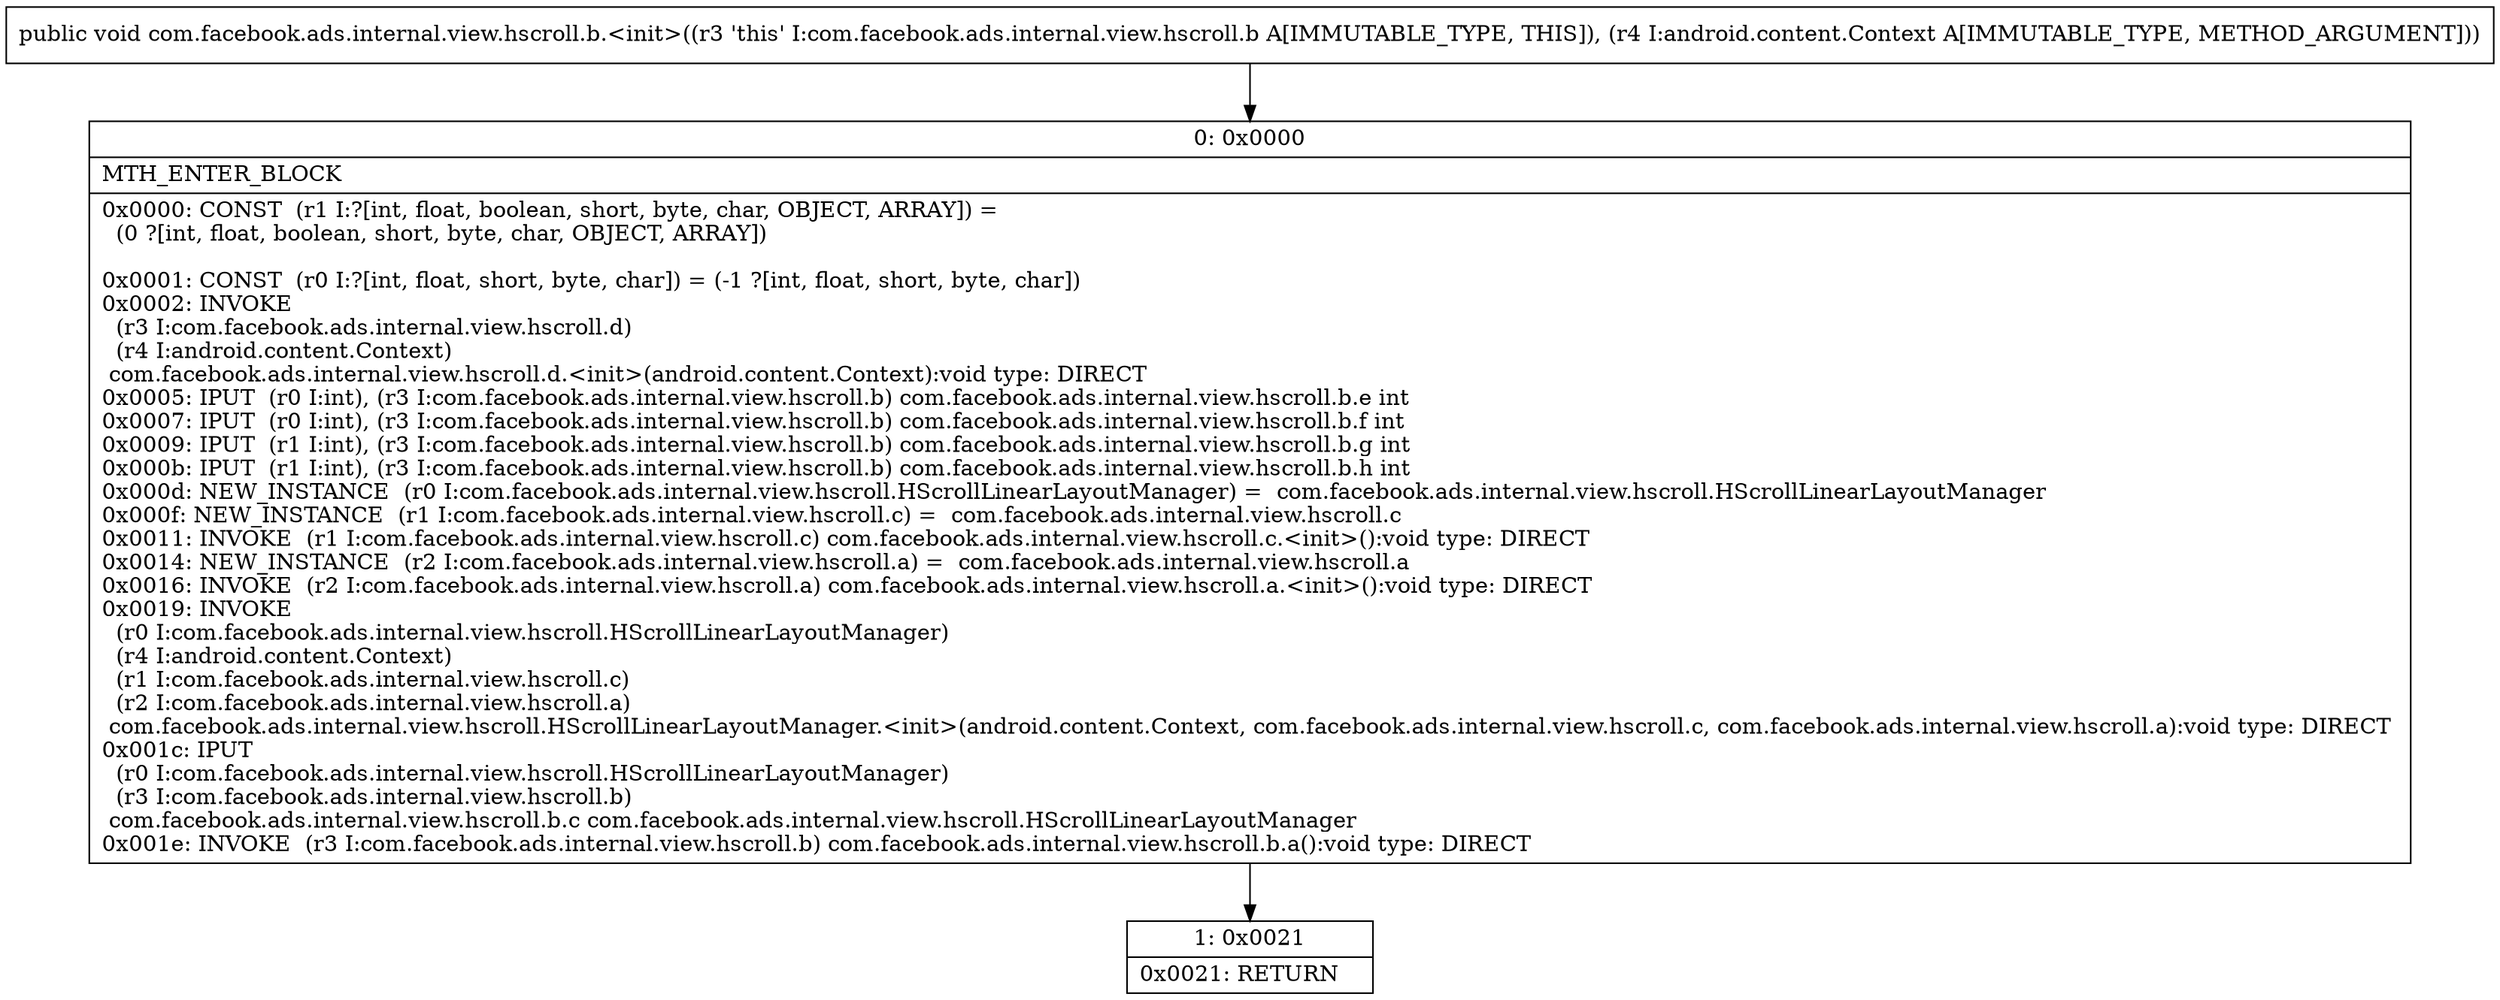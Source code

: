 digraph "CFG forcom.facebook.ads.internal.view.hscroll.b.\<init\>(Landroid\/content\/Context;)V" {
Node_0 [shape=record,label="{0\:\ 0x0000|MTH_ENTER_BLOCK\l|0x0000: CONST  (r1 I:?[int, float, boolean, short, byte, char, OBJECT, ARRAY]) = \l  (0 ?[int, float, boolean, short, byte, char, OBJECT, ARRAY])\l \l0x0001: CONST  (r0 I:?[int, float, short, byte, char]) = (\-1 ?[int, float, short, byte, char]) \l0x0002: INVOKE  \l  (r3 I:com.facebook.ads.internal.view.hscroll.d)\l  (r4 I:android.content.Context)\l com.facebook.ads.internal.view.hscroll.d.\<init\>(android.content.Context):void type: DIRECT \l0x0005: IPUT  (r0 I:int), (r3 I:com.facebook.ads.internal.view.hscroll.b) com.facebook.ads.internal.view.hscroll.b.e int \l0x0007: IPUT  (r0 I:int), (r3 I:com.facebook.ads.internal.view.hscroll.b) com.facebook.ads.internal.view.hscroll.b.f int \l0x0009: IPUT  (r1 I:int), (r3 I:com.facebook.ads.internal.view.hscroll.b) com.facebook.ads.internal.view.hscroll.b.g int \l0x000b: IPUT  (r1 I:int), (r3 I:com.facebook.ads.internal.view.hscroll.b) com.facebook.ads.internal.view.hscroll.b.h int \l0x000d: NEW_INSTANCE  (r0 I:com.facebook.ads.internal.view.hscroll.HScrollLinearLayoutManager) =  com.facebook.ads.internal.view.hscroll.HScrollLinearLayoutManager \l0x000f: NEW_INSTANCE  (r1 I:com.facebook.ads.internal.view.hscroll.c) =  com.facebook.ads.internal.view.hscroll.c \l0x0011: INVOKE  (r1 I:com.facebook.ads.internal.view.hscroll.c) com.facebook.ads.internal.view.hscroll.c.\<init\>():void type: DIRECT \l0x0014: NEW_INSTANCE  (r2 I:com.facebook.ads.internal.view.hscroll.a) =  com.facebook.ads.internal.view.hscroll.a \l0x0016: INVOKE  (r2 I:com.facebook.ads.internal.view.hscroll.a) com.facebook.ads.internal.view.hscroll.a.\<init\>():void type: DIRECT \l0x0019: INVOKE  \l  (r0 I:com.facebook.ads.internal.view.hscroll.HScrollLinearLayoutManager)\l  (r4 I:android.content.Context)\l  (r1 I:com.facebook.ads.internal.view.hscroll.c)\l  (r2 I:com.facebook.ads.internal.view.hscroll.a)\l com.facebook.ads.internal.view.hscroll.HScrollLinearLayoutManager.\<init\>(android.content.Context, com.facebook.ads.internal.view.hscroll.c, com.facebook.ads.internal.view.hscroll.a):void type: DIRECT \l0x001c: IPUT  \l  (r0 I:com.facebook.ads.internal.view.hscroll.HScrollLinearLayoutManager)\l  (r3 I:com.facebook.ads.internal.view.hscroll.b)\l com.facebook.ads.internal.view.hscroll.b.c com.facebook.ads.internal.view.hscroll.HScrollLinearLayoutManager \l0x001e: INVOKE  (r3 I:com.facebook.ads.internal.view.hscroll.b) com.facebook.ads.internal.view.hscroll.b.a():void type: DIRECT \l}"];
Node_1 [shape=record,label="{1\:\ 0x0021|0x0021: RETURN   \l}"];
MethodNode[shape=record,label="{public void com.facebook.ads.internal.view.hscroll.b.\<init\>((r3 'this' I:com.facebook.ads.internal.view.hscroll.b A[IMMUTABLE_TYPE, THIS]), (r4 I:android.content.Context A[IMMUTABLE_TYPE, METHOD_ARGUMENT])) }"];
MethodNode -> Node_0;
Node_0 -> Node_1;
}

